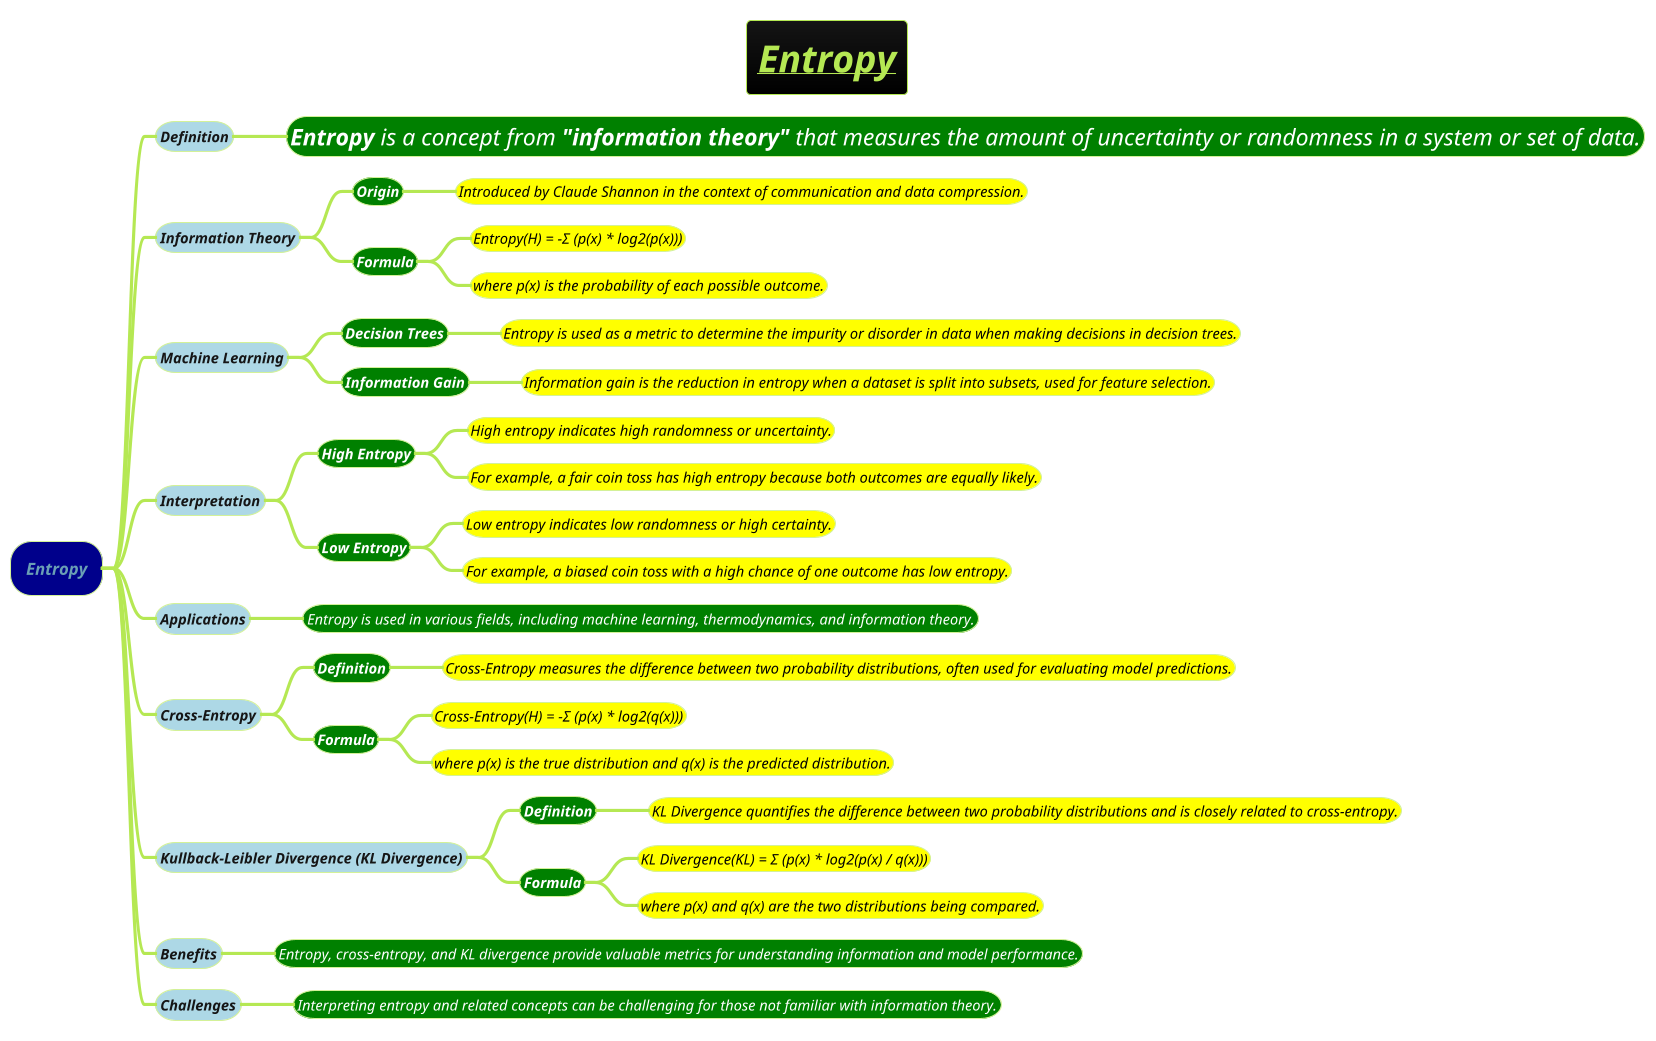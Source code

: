 @startmindmap
title =<i><b><u>Entropy

!theme hacker

*[#darkblue] <i>Entropy
**[#lightblue] <i><size:14>Definition
***[#green] <i><size:22><color #white>**Entropy** is a concept from **"information theory"** that measures the amount of uncertainty or randomness in a system or set of data.

**[#lightblue] <i><size:14>Information Theory
***[#green] <i><size:14><color #white><b>Origin
****[#yellow] <color #black><i><size:14>Introduced by Claude Shannon in the context of communication and data compression.

***[#green] <i><size:14><color #white><b>Formula
****[#yellow] <color #black><i><size:14>Entropy(H) = -Σ (p(x) * log2(p(x)))
****[#yellow] <color #black><i><size:14>where p(x) is the probability of each possible outcome.

**[#lightblue] <i><size:14>Machine Learning
***[#green] <i><size:14><color #white><b>Decision Trees
****[#yellow] <color #black><i><size:14>Entropy is used as a metric to determine the impurity or disorder in data when making decisions in decision trees.

***[#green] <i><size:14><color #white><b>Information Gain
****[#yellow] <color #black><i><size:14>Information gain is the reduction in entropy when a dataset is split into subsets, used for feature selection.

**[#lightblue] <i><size:14>Interpretation
***[#green] <i><size:14><color #white><b>High Entropy
****[#yellow] <color #black><i><size:14>High entropy indicates high randomness or uncertainty.
****[#yellow] <color #black><i><size:14>For example, a fair coin toss has high entropy because both outcomes are equally likely.

***[#green] <i><size:14><color #white><b>Low Entropy
****[#yellow] <color #black><i><size:14>Low entropy indicates low randomness or high certainty.
****[#yellow] <color #black><i><size:14>For example, a biased coin toss with a high chance of one outcome has low entropy.

**[#lightblue] <i><size:14>Applications
***[#green] <i><size:14><color #white>Entropy is used in various fields, including machine learning, thermodynamics, and information theory.

**[#lightblue] <i><size:14>Cross-Entropy
***[#green] <i><size:14><color #white><b>Definition
****[#yellow] <color #black><i><size:14>Cross-Entropy measures the difference between two probability distributions, often used for evaluating model predictions.

***[#green] <i><size:14><color #white><b>Formula
****[#yellow] <color #black><i><size:14>Cross-Entropy(H) = -Σ (p(x) * log2(q(x)))
****[#yellow] <color #black><i><size:14>where p(x) is the true distribution and q(x) is the predicted distribution.

**[#lightblue] <i><size:14>Kullback-Leibler Divergence (KL Divergence)
***[#green] <i><size:14><color #white><b>Definition
****[#yellow] <color #black><i><size:14>KL Divergence quantifies the difference between two probability distributions and is closely related to cross-entropy.

***[#green] <i><size:14><color #white><b>Formula
****[#yellow] <color #black><i><size:14>KL Divergence(KL) = Σ (p(x) * log2(p(x) / q(x)))
****[#yellow] <color #black><i><size:14>where p(x) and q(x) are the two distributions being compared.

**[#lightblue] <i><size:14>Benefits
***[#green] <i><size:14><color #white>Entropy, cross-entropy, and KL divergence provide valuable metrics for understanding information and model performance.

**[#lightblue] <i><size:14>Challenges
***[#green] <i><size:14><color #white>Interpreting entropy and related concepts can be challenging for those not familiar with information theory.

@endmindmap
